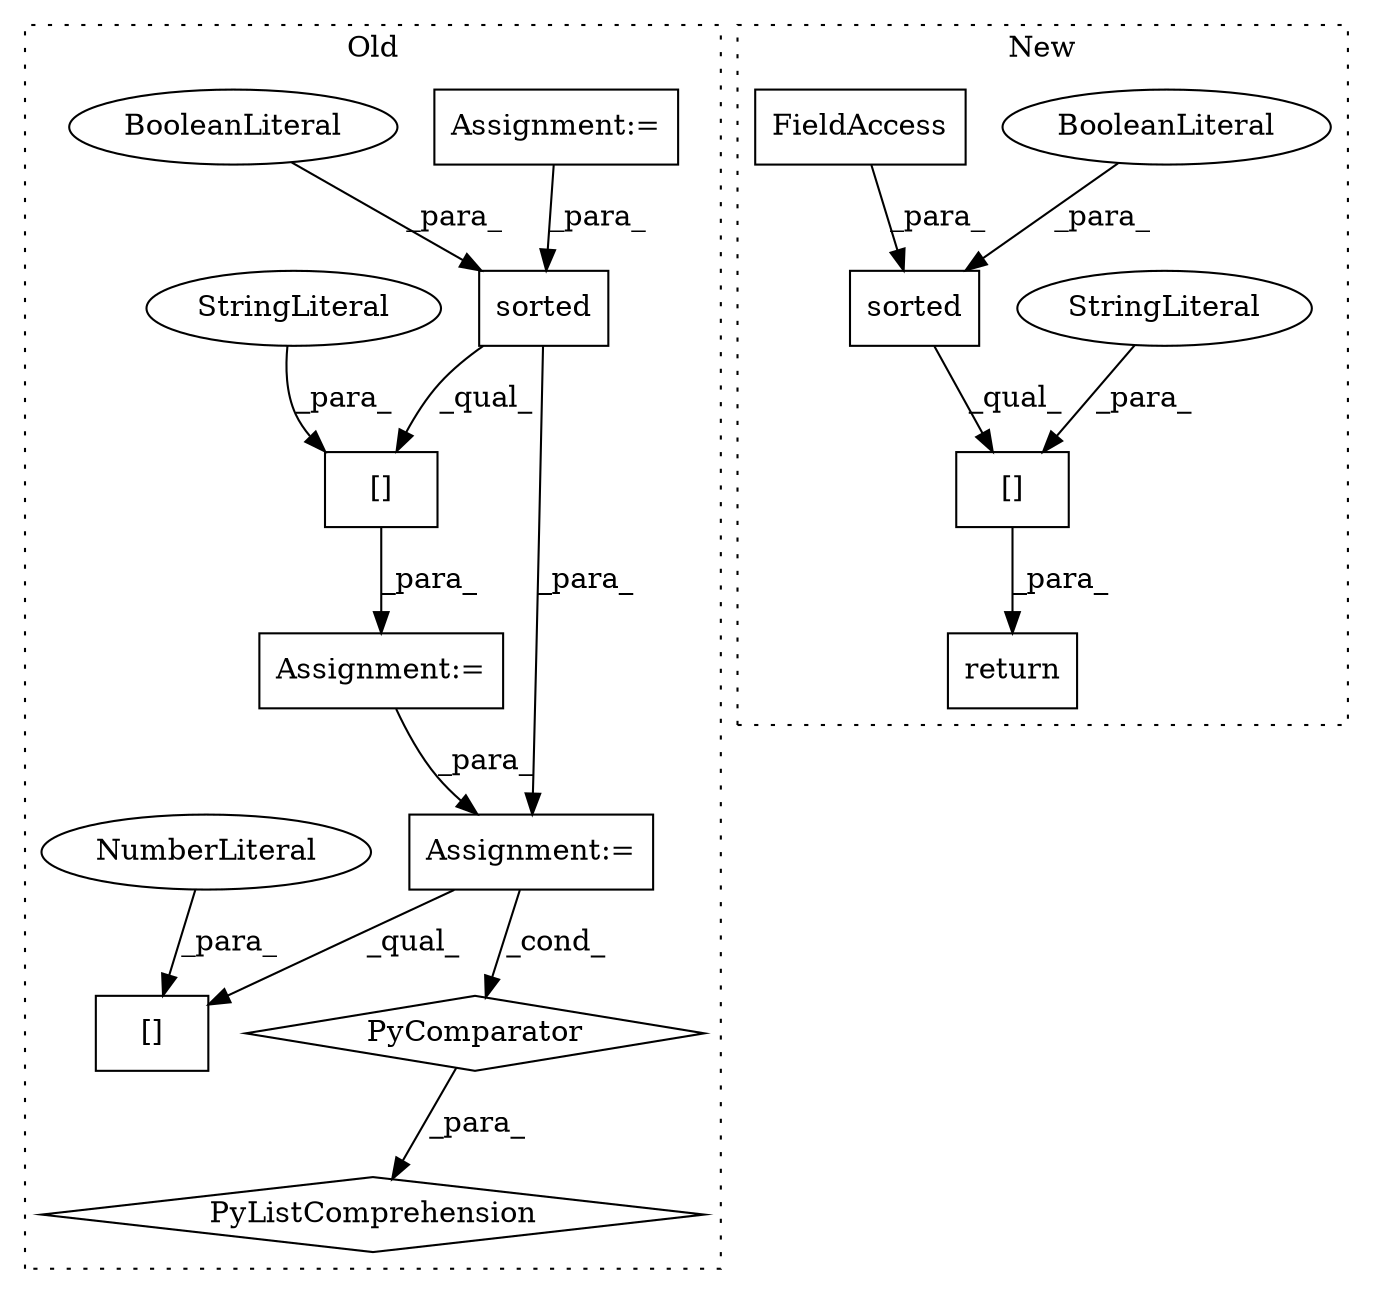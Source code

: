 digraph G {
subgraph cluster0 {
1 [label="sorted" a="32" s="315,355" l="7,1" shape="box"];
3 [label="Assignment:=" a="7" s="314" l="1" shape="box"];
4 [label="Assignment:=" a="7" s="286" l="1" shape="box"];
6 [label="BooleanLiteral" a="9" s="351" l="4" shape="ellipse"];
7 [label="[]" a="2" s="315,374" l="42,1" shape="box"];
8 [label="StringLiteral" a="45" s="357" l="17" shape="ellipse"];
9 [label="[]" a="2" s="399,402" l="2,1" shape="box"];
10 [label="NumberLiteral" a="34" s="401" l="1" shape="ellipse"];
11 [label="PyListComprehension" a="109" s="399" l="90" shape="diamond"];
12 [label="PyComparator" a="113" s="461" l="20" shape="diamond"];
16 [label="Assignment:=" a="7" s="461" l="20" shape="box"];
label = "Old";
style="dotted";
}
subgraph cluster1 {
2 [label="[]" a="2" s="236,298" l="45,1" shape="box"];
5 [label="StringLiteral" a="45" s="281" l="17" shape="ellipse"];
13 [label="sorted" a="32" s="236,279" l="7,1" shape="box"];
14 [label="BooleanLiteral" a="9" s="275" l="4" shape="ellipse"];
15 [label="FieldAccess" a="22" s="253" l="21" shape="box"];
17 [label="return" a="41" s="229" l="7" shape="box"];
label = "New";
style="dotted";
}
1 -> 7 [label="_qual_"];
1 -> 16 [label="_para_"];
2 -> 17 [label="_para_"];
3 -> 16 [label="_para_"];
4 -> 1 [label="_para_"];
5 -> 2 [label="_para_"];
6 -> 1 [label="_para_"];
7 -> 3 [label="_para_"];
8 -> 7 [label="_para_"];
10 -> 9 [label="_para_"];
12 -> 11 [label="_para_"];
13 -> 2 [label="_qual_"];
14 -> 13 [label="_para_"];
15 -> 13 [label="_para_"];
16 -> 9 [label="_qual_"];
16 -> 12 [label="_cond_"];
}